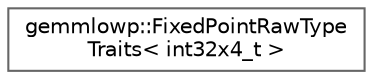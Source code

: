 digraph "Graphical Class Hierarchy"
{
 // LATEX_PDF_SIZE
  bgcolor="transparent";
  edge [fontname=Helvetica,fontsize=10,labelfontname=Helvetica,labelfontsize=10];
  node [fontname=Helvetica,fontsize=10,shape=box,height=0.2,width=0.4];
  rankdir="LR";
  Node0 [id="Node000000",label="gemmlowp::FixedPointRawType\lTraits\< int32x4_t \>",height=0.2,width=0.4,color="grey40", fillcolor="white", style="filled",URL="$structgemmlowp_1_1_fixed_point_raw_type_traits_3_01int32x4__t_01_4.html",tooltip=" "];
}
